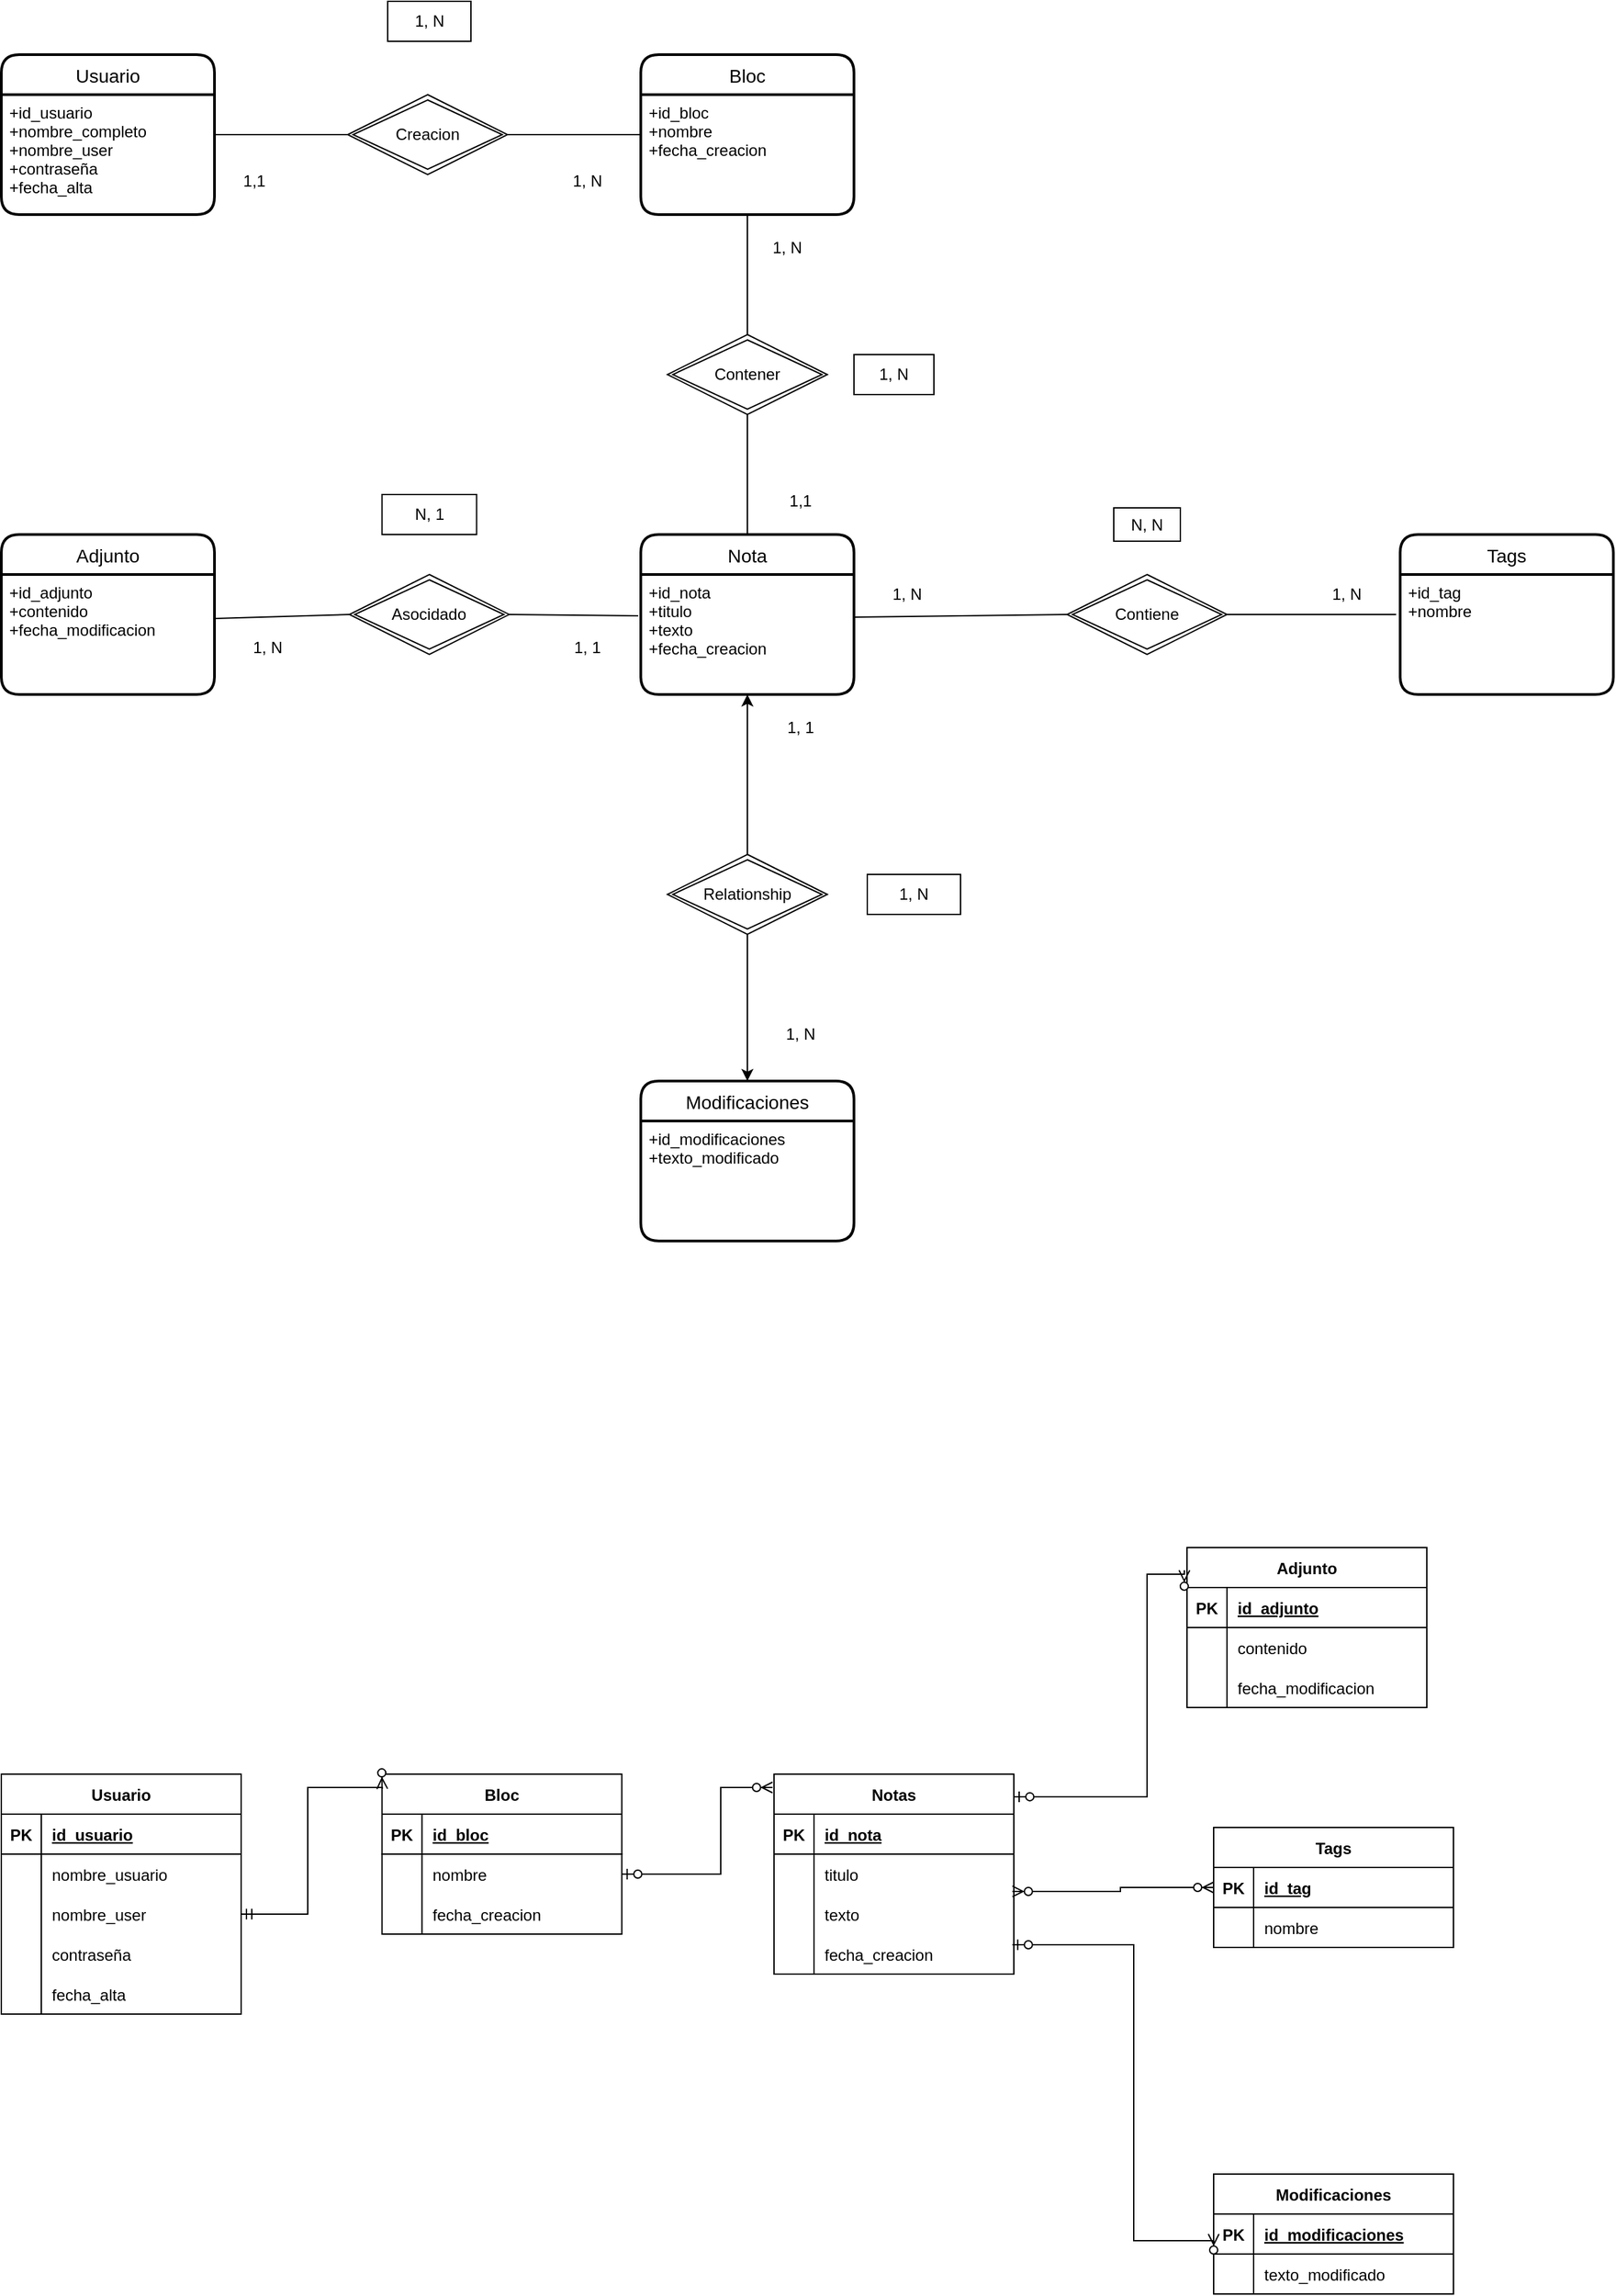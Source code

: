 <mxfile version="20.8.21" type="github">
  <diagram id="R2lEEEUBdFMjLlhIrx00" name="Page-1">
    <mxGraphModel dx="1434" dy="802" grid="1" gridSize="10" guides="1" tooltips="1" connect="1" arrows="1" fold="1" page="1" pageScale="1" pageWidth="850" pageHeight="1100" math="0" shadow="0" extFonts="Permanent Marker^https://fonts.googleapis.com/css?family=Permanent+Marker">
      <root>
        <mxCell id="0" />
        <mxCell id="1" parent="0" />
        <mxCell id="1MsJpZM1g2GUgDrIEI7U-2" value="Usuario" style="swimlane;childLayout=stackLayout;horizontal=1;startSize=30;horizontalStack=0;rounded=1;fontSize=14;fontStyle=0;strokeWidth=2;resizeParent=0;resizeLast=1;shadow=0;dashed=0;align=center;" vertex="1" parent="1">
          <mxGeometry x="120" y="160" width="160" height="120" as="geometry" />
        </mxCell>
        <mxCell id="1MsJpZM1g2GUgDrIEI7U-3" value="+id_usuario&#xa;+nombre_completo&#xa;+nombre_user&#xa;+contraseña&#xa;+fecha_alta&#xa;" style="align=left;strokeColor=none;fillColor=none;spacingLeft=4;fontSize=12;verticalAlign=top;resizable=0;rotatable=0;part=1;" vertex="1" parent="1MsJpZM1g2GUgDrIEI7U-2">
          <mxGeometry y="30" width="160" height="90" as="geometry" />
        </mxCell>
        <mxCell id="1MsJpZM1g2GUgDrIEI7U-8" value="Bloc" style="swimlane;childLayout=stackLayout;horizontal=1;startSize=30;horizontalStack=0;rounded=1;fontSize=14;fontStyle=0;strokeWidth=2;resizeParent=0;resizeLast=1;shadow=0;dashed=0;align=center;" vertex="1" parent="1">
          <mxGeometry x="600" y="160" width="160" height="120" as="geometry" />
        </mxCell>
        <mxCell id="1MsJpZM1g2GUgDrIEI7U-9" value="+id_bloc&#xa;+nombre&#xa;+fecha_creacion" style="align=left;strokeColor=none;fillColor=none;spacingLeft=4;fontSize=12;verticalAlign=top;resizable=0;rotatable=0;part=1;" vertex="1" parent="1MsJpZM1g2GUgDrIEI7U-8">
          <mxGeometry y="30" width="160" height="90" as="geometry" />
        </mxCell>
        <mxCell id="1MsJpZM1g2GUgDrIEI7U-10" value="Nota" style="swimlane;childLayout=stackLayout;horizontal=1;startSize=30;horizontalStack=0;rounded=1;fontSize=14;fontStyle=0;strokeWidth=2;resizeParent=0;resizeLast=1;shadow=0;dashed=0;align=center;" vertex="1" parent="1">
          <mxGeometry x="600" y="520" width="160" height="120" as="geometry" />
        </mxCell>
        <mxCell id="1MsJpZM1g2GUgDrIEI7U-11" value="+id_nota&#xa;+titulo&#xa;+texto&#xa;+fecha_creacion" style="align=left;strokeColor=none;fillColor=none;spacingLeft=4;fontSize=12;verticalAlign=top;resizable=0;rotatable=0;part=1;" vertex="1" parent="1MsJpZM1g2GUgDrIEI7U-10">
          <mxGeometry y="30" width="160" height="90" as="geometry" />
        </mxCell>
        <mxCell id="1MsJpZM1g2GUgDrIEI7U-12" value="Adjunto" style="swimlane;childLayout=stackLayout;horizontal=1;startSize=30;horizontalStack=0;rounded=1;fontSize=14;fontStyle=0;strokeWidth=2;resizeParent=0;resizeLast=1;shadow=0;dashed=0;align=center;" vertex="1" parent="1">
          <mxGeometry x="120" y="520" width="160" height="120" as="geometry" />
        </mxCell>
        <mxCell id="1MsJpZM1g2GUgDrIEI7U-13" value="+id_adjunto&#xa;+contenido&#xa;+fecha_modificacion" style="align=left;strokeColor=none;fillColor=none;spacingLeft=4;fontSize=12;verticalAlign=top;resizable=0;rotatable=0;part=1;" vertex="1" parent="1MsJpZM1g2GUgDrIEI7U-12">
          <mxGeometry y="30" width="160" height="90" as="geometry" />
        </mxCell>
        <mxCell id="1MsJpZM1g2GUgDrIEI7U-14" value="Creacion" style="shape=rhombus;double=1;perimeter=rhombusPerimeter;whiteSpace=wrap;html=1;align=center;" vertex="1" parent="1">
          <mxGeometry x="380" y="190" width="120" height="60" as="geometry" />
        </mxCell>
        <mxCell id="1MsJpZM1g2GUgDrIEI7U-16" value="" style="endArrow=none;html=1;rounded=0;exitX=1;exitY=0.333;exitDx=0;exitDy=0;exitPerimeter=0;entryX=0;entryY=0.5;entryDx=0;entryDy=0;" edge="1" parent="1" source="1MsJpZM1g2GUgDrIEI7U-3" target="1MsJpZM1g2GUgDrIEI7U-14">
          <mxGeometry width="50" height="50" relative="1" as="geometry">
            <mxPoint x="300" y="220" as="sourcePoint" />
            <mxPoint x="350" y="235" as="targetPoint" />
          </mxGeometry>
        </mxCell>
        <mxCell id="1MsJpZM1g2GUgDrIEI7U-17" value="" style="endArrow=none;html=1;rounded=0;exitX=1;exitY=0.5;exitDx=0;exitDy=0;entryX=0;entryY=0.5;entryDx=0;entryDy=0;" edge="1" parent="1" source="1MsJpZM1g2GUgDrIEI7U-14" target="1MsJpZM1g2GUgDrIEI7U-8">
          <mxGeometry width="50" height="50" relative="1" as="geometry">
            <mxPoint x="500" y="230" as="sourcePoint" />
            <mxPoint x="550" y="180" as="targetPoint" />
          </mxGeometry>
        </mxCell>
        <mxCell id="1MsJpZM1g2GUgDrIEI7U-18" value="1, N" style="rounded=0;whiteSpace=wrap;html=1;" vertex="1" parent="1">
          <mxGeometry x="410" y="120" width="62.5" height="30" as="geometry" />
        </mxCell>
        <mxCell id="1MsJpZM1g2GUgDrIEI7U-23" value="1,1" style="text;html=1;strokeColor=none;fillColor=none;align=center;verticalAlign=middle;whiteSpace=wrap;rounded=0;" vertex="1" parent="1">
          <mxGeometry x="280" y="240" width="60" height="30" as="geometry" />
        </mxCell>
        <mxCell id="1MsJpZM1g2GUgDrIEI7U-24" value="1, N" style="text;html=1;strokeColor=none;fillColor=none;align=center;verticalAlign=middle;whiteSpace=wrap;rounded=0;" vertex="1" parent="1">
          <mxGeometry x="530" y="240" width="60" height="30" as="geometry" />
        </mxCell>
        <mxCell id="1MsJpZM1g2GUgDrIEI7U-25" value="Contener" style="shape=rhombus;double=1;perimeter=rhombusPerimeter;whiteSpace=wrap;html=1;align=center;" vertex="1" parent="1">
          <mxGeometry x="620" y="370" width="120" height="60" as="geometry" />
        </mxCell>
        <mxCell id="1MsJpZM1g2GUgDrIEI7U-26" value="" style="endArrow=none;html=1;rounded=0;entryX=0.5;entryY=1;entryDx=0;entryDy=0;exitX=0.5;exitY=0;exitDx=0;exitDy=0;" edge="1" parent="1" source="1MsJpZM1g2GUgDrIEI7U-25" target="1MsJpZM1g2GUgDrIEI7U-9">
          <mxGeometry width="50" height="50" relative="1" as="geometry">
            <mxPoint x="660" y="350" as="sourcePoint" />
            <mxPoint x="730" y="320" as="targetPoint" />
          </mxGeometry>
        </mxCell>
        <mxCell id="1MsJpZM1g2GUgDrIEI7U-27" value="" style="endArrow=none;html=1;rounded=0;exitX=0.5;exitY=0;exitDx=0;exitDy=0;entryX=0.5;entryY=1;entryDx=0;entryDy=0;" edge="1" parent="1" source="1MsJpZM1g2GUgDrIEI7U-10" target="1MsJpZM1g2GUgDrIEI7U-25">
          <mxGeometry width="50" height="50" relative="1" as="geometry">
            <mxPoint x="680" y="510" as="sourcePoint" />
            <mxPoint x="660" y="460" as="targetPoint" />
          </mxGeometry>
        </mxCell>
        <mxCell id="1MsJpZM1g2GUgDrIEI7U-28" value="1, N" style="text;html=1;strokeColor=none;fillColor=none;align=center;verticalAlign=middle;whiteSpace=wrap;rounded=0;" vertex="1" parent="1">
          <mxGeometry x="680" y="290" width="60" height="30" as="geometry" />
        </mxCell>
        <mxCell id="1MsJpZM1g2GUgDrIEI7U-29" value="1,1" style="text;html=1;strokeColor=none;fillColor=none;align=center;verticalAlign=middle;whiteSpace=wrap;rounded=0;" vertex="1" parent="1">
          <mxGeometry x="690" y="480" width="60" height="30" as="geometry" />
        </mxCell>
        <mxCell id="1MsJpZM1g2GUgDrIEI7U-31" value="1, N" style="rounded=0;whiteSpace=wrap;html=1;" vertex="1" parent="1">
          <mxGeometry x="760" y="385" width="60" height="30" as="geometry" />
        </mxCell>
        <mxCell id="1MsJpZM1g2GUgDrIEI7U-32" value="Asocidado" style="shape=rhombus;double=1;perimeter=rhombusPerimeter;whiteSpace=wrap;html=1;align=center;" vertex="1" parent="1">
          <mxGeometry x="381.25" y="550" width="120" height="60" as="geometry" />
        </mxCell>
        <mxCell id="1MsJpZM1g2GUgDrIEI7U-33" value="" style="endArrow=none;html=1;rounded=0;entryX=0;entryY=0.5;entryDx=0;entryDy=0;exitX=1.006;exitY=0.367;exitDx=0;exitDy=0;exitPerimeter=0;" edge="1" parent="1" source="1MsJpZM1g2GUgDrIEI7U-13" target="1MsJpZM1g2GUgDrIEI7U-32">
          <mxGeometry width="50" height="50" relative="1" as="geometry">
            <mxPoint x="310" y="560" as="sourcePoint" />
            <mxPoint x="350" y="580" as="targetPoint" />
          </mxGeometry>
        </mxCell>
        <mxCell id="1MsJpZM1g2GUgDrIEI7U-34" value="" style="endArrow=none;html=1;rounded=0;entryX=-0.012;entryY=0.344;entryDx=0;entryDy=0;exitX=1;exitY=0.5;exitDx=0;exitDy=0;entryPerimeter=0;" edge="1" parent="1" source="1MsJpZM1g2GUgDrIEI7U-32" target="1MsJpZM1g2GUgDrIEI7U-11">
          <mxGeometry width="50" height="50" relative="1" as="geometry">
            <mxPoint x="520" y="573" as="sourcePoint" />
            <mxPoint x="550" y="530" as="targetPoint" />
          </mxGeometry>
        </mxCell>
        <mxCell id="1MsJpZM1g2GUgDrIEI7U-35" value="1, 1" style="text;html=1;strokeColor=none;fillColor=none;align=center;verticalAlign=middle;whiteSpace=wrap;rounded=0;" vertex="1" parent="1">
          <mxGeometry x="530" y="590" width="60" height="30" as="geometry" />
        </mxCell>
        <mxCell id="1MsJpZM1g2GUgDrIEI7U-37" value="1, N" style="text;html=1;strokeColor=none;fillColor=none;align=center;verticalAlign=middle;whiteSpace=wrap;rounded=0;" vertex="1" parent="1">
          <mxGeometry x="290" y="590" width="60" height="30" as="geometry" />
        </mxCell>
        <mxCell id="1MsJpZM1g2GUgDrIEI7U-38" value="N, 1" style="rounded=0;whiteSpace=wrap;html=1;" vertex="1" parent="1">
          <mxGeometry x="405.75" y="490" width="71" height="30" as="geometry" />
        </mxCell>
        <mxCell id="1MsJpZM1g2GUgDrIEI7U-39" value="Tags" style="swimlane;childLayout=stackLayout;horizontal=1;startSize=30;horizontalStack=0;rounded=1;fontSize=14;fontStyle=0;strokeWidth=2;resizeParent=0;resizeLast=1;shadow=0;dashed=0;align=center;" vertex="1" parent="1">
          <mxGeometry x="1170" y="520" width="160" height="120" as="geometry" />
        </mxCell>
        <mxCell id="1MsJpZM1g2GUgDrIEI7U-40" value="+id_tag&#xa;+nombre" style="align=left;strokeColor=none;fillColor=none;spacingLeft=4;fontSize=12;verticalAlign=top;resizable=0;rotatable=0;part=1;" vertex="1" parent="1MsJpZM1g2GUgDrIEI7U-39">
          <mxGeometry y="30" width="160" height="90" as="geometry" />
        </mxCell>
        <mxCell id="1MsJpZM1g2GUgDrIEI7U-41" value="Contiene" style="shape=rhombus;double=1;perimeter=rhombusPerimeter;whiteSpace=wrap;html=1;align=center;" vertex="1" parent="1">
          <mxGeometry x="920" y="550" width="120" height="60" as="geometry" />
        </mxCell>
        <mxCell id="1MsJpZM1g2GUgDrIEI7U-42" value="" style="endArrow=none;html=1;rounded=0;entryX=0;entryY=0.5;entryDx=0;entryDy=0;exitX=1;exitY=0.356;exitDx=0;exitDy=0;exitPerimeter=0;" edge="1" parent="1" source="1MsJpZM1g2GUgDrIEI7U-11" target="1MsJpZM1g2GUgDrIEI7U-41">
          <mxGeometry width="50" height="50" relative="1" as="geometry">
            <mxPoint x="830" y="630" as="sourcePoint" />
            <mxPoint x="880" y="580" as="targetPoint" />
          </mxGeometry>
        </mxCell>
        <mxCell id="1MsJpZM1g2GUgDrIEI7U-43" value="" style="endArrow=none;html=1;rounded=0;exitX=1;exitY=0.5;exitDx=0;exitDy=0;entryX=-0.019;entryY=0.333;entryDx=0;entryDy=0;entryPerimeter=0;" edge="1" parent="1" source="1MsJpZM1g2GUgDrIEI7U-41" target="1MsJpZM1g2GUgDrIEI7U-40">
          <mxGeometry width="50" height="50" relative="1" as="geometry">
            <mxPoint x="1080" y="560" as="sourcePoint" />
            <mxPoint x="1130" y="510" as="targetPoint" />
          </mxGeometry>
        </mxCell>
        <mxCell id="1MsJpZM1g2GUgDrIEI7U-44" value="1, N" style="text;html=1;strokeColor=none;fillColor=none;align=center;verticalAlign=middle;whiteSpace=wrap;rounded=0;" vertex="1" parent="1">
          <mxGeometry x="770" y="550" width="60" height="30" as="geometry" />
        </mxCell>
        <mxCell id="1MsJpZM1g2GUgDrIEI7U-45" value="1, N" style="text;html=1;strokeColor=none;fillColor=none;align=center;verticalAlign=middle;whiteSpace=wrap;rounded=0;" vertex="1" parent="1">
          <mxGeometry x="1100" y="550" width="60" height="30" as="geometry" />
        </mxCell>
        <mxCell id="1MsJpZM1g2GUgDrIEI7U-46" value="N, N" style="rounded=0;whiteSpace=wrap;html=1;" vertex="1" parent="1">
          <mxGeometry x="955" y="500" width="50" height="25" as="geometry" />
        </mxCell>
        <mxCell id="1MsJpZM1g2GUgDrIEI7U-51" style="edgeStyle=orthogonalEdgeStyle;rounded=0;orthogonalLoop=1;jettySize=auto;html=1;exitX=0.5;exitY=0;exitDx=0;exitDy=0;entryX=0.5;entryY=1;entryDx=0;entryDy=0;" edge="1" parent="1" source="1MsJpZM1g2GUgDrIEI7U-50" target="1MsJpZM1g2GUgDrIEI7U-11">
          <mxGeometry relative="1" as="geometry" />
        </mxCell>
        <mxCell id="1MsJpZM1g2GUgDrIEI7U-54" style="edgeStyle=orthogonalEdgeStyle;rounded=0;orthogonalLoop=1;jettySize=auto;html=1;entryX=0.5;entryY=0;entryDx=0;entryDy=0;" edge="1" parent="1" source="1MsJpZM1g2GUgDrIEI7U-50" target="1MsJpZM1g2GUgDrIEI7U-52">
          <mxGeometry relative="1" as="geometry" />
        </mxCell>
        <mxCell id="1MsJpZM1g2GUgDrIEI7U-50" value="Relationship" style="shape=rhombus;double=1;perimeter=rhombusPerimeter;whiteSpace=wrap;html=1;align=center;" vertex="1" parent="1">
          <mxGeometry x="620" y="760" width="120" height="60" as="geometry" />
        </mxCell>
        <mxCell id="1MsJpZM1g2GUgDrIEI7U-52" value="Modificaciones" style="swimlane;childLayout=stackLayout;horizontal=1;startSize=30;horizontalStack=0;rounded=1;fontSize=14;fontStyle=0;strokeWidth=2;resizeParent=0;resizeLast=1;shadow=0;dashed=0;align=center;" vertex="1" parent="1">
          <mxGeometry x="600" y="930" width="160" height="120" as="geometry" />
        </mxCell>
        <mxCell id="1MsJpZM1g2GUgDrIEI7U-53" value="+id_modificaciones&#xa;+texto_modificado" style="align=left;strokeColor=none;fillColor=none;spacingLeft=4;fontSize=12;verticalAlign=top;resizable=0;rotatable=0;part=1;" vertex="1" parent="1MsJpZM1g2GUgDrIEI7U-52">
          <mxGeometry y="30" width="160" height="90" as="geometry" />
        </mxCell>
        <mxCell id="1MsJpZM1g2GUgDrIEI7U-56" value="1, 1" style="text;html=1;strokeColor=none;fillColor=none;align=center;verticalAlign=middle;whiteSpace=wrap;rounded=0;" vertex="1" parent="1">
          <mxGeometry x="690" y="650" width="60" height="30" as="geometry" />
        </mxCell>
        <mxCell id="1MsJpZM1g2GUgDrIEI7U-57" value="1, N" style="text;html=1;strokeColor=none;fillColor=none;align=center;verticalAlign=middle;whiteSpace=wrap;rounded=0;" vertex="1" parent="1">
          <mxGeometry x="690" y="880" width="60" height="30" as="geometry" />
        </mxCell>
        <mxCell id="1MsJpZM1g2GUgDrIEI7U-58" value="1, N" style="rounded=0;whiteSpace=wrap;html=1;" vertex="1" parent="1">
          <mxGeometry x="770" y="775" width="70" height="30" as="geometry" />
        </mxCell>
        <mxCell id="1MsJpZM1g2GUgDrIEI7U-59" value="Usuario" style="shape=table;startSize=30;container=1;collapsible=1;childLayout=tableLayout;fixedRows=1;rowLines=0;fontStyle=1;align=center;resizeLast=1;" vertex="1" parent="1">
          <mxGeometry x="120" y="1450" width="180" height="180" as="geometry" />
        </mxCell>
        <mxCell id="1MsJpZM1g2GUgDrIEI7U-60" value="" style="shape=tableRow;horizontal=0;startSize=0;swimlaneHead=0;swimlaneBody=0;fillColor=none;collapsible=0;dropTarget=0;points=[[0,0.5],[1,0.5]];portConstraint=eastwest;top=0;left=0;right=0;bottom=1;" vertex="1" parent="1MsJpZM1g2GUgDrIEI7U-59">
          <mxGeometry y="30" width="180" height="30" as="geometry" />
        </mxCell>
        <mxCell id="1MsJpZM1g2GUgDrIEI7U-61" value="PK" style="shape=partialRectangle;connectable=0;fillColor=none;top=0;left=0;bottom=0;right=0;fontStyle=1;overflow=hidden;" vertex="1" parent="1MsJpZM1g2GUgDrIEI7U-60">
          <mxGeometry width="30" height="30" as="geometry">
            <mxRectangle width="30" height="30" as="alternateBounds" />
          </mxGeometry>
        </mxCell>
        <mxCell id="1MsJpZM1g2GUgDrIEI7U-62" value="id_usuario" style="shape=partialRectangle;connectable=0;fillColor=none;top=0;left=0;bottom=0;right=0;align=left;spacingLeft=6;fontStyle=5;overflow=hidden;" vertex="1" parent="1MsJpZM1g2GUgDrIEI7U-60">
          <mxGeometry x="30" width="150" height="30" as="geometry">
            <mxRectangle width="150" height="30" as="alternateBounds" />
          </mxGeometry>
        </mxCell>
        <mxCell id="1MsJpZM1g2GUgDrIEI7U-63" value="" style="shape=tableRow;horizontal=0;startSize=0;swimlaneHead=0;swimlaneBody=0;fillColor=none;collapsible=0;dropTarget=0;points=[[0,0.5],[1,0.5]];portConstraint=eastwest;top=0;left=0;right=0;bottom=0;" vertex="1" parent="1MsJpZM1g2GUgDrIEI7U-59">
          <mxGeometry y="60" width="180" height="30" as="geometry" />
        </mxCell>
        <mxCell id="1MsJpZM1g2GUgDrIEI7U-64" value="" style="shape=partialRectangle;connectable=0;fillColor=none;top=0;left=0;bottom=0;right=0;editable=1;overflow=hidden;" vertex="1" parent="1MsJpZM1g2GUgDrIEI7U-63">
          <mxGeometry width="30" height="30" as="geometry">
            <mxRectangle width="30" height="30" as="alternateBounds" />
          </mxGeometry>
        </mxCell>
        <mxCell id="1MsJpZM1g2GUgDrIEI7U-65" value="nombre_usuario" style="shape=partialRectangle;connectable=0;fillColor=none;top=0;left=0;bottom=0;right=0;align=left;spacingLeft=6;overflow=hidden;" vertex="1" parent="1MsJpZM1g2GUgDrIEI7U-63">
          <mxGeometry x="30" width="150" height="30" as="geometry">
            <mxRectangle width="150" height="30" as="alternateBounds" />
          </mxGeometry>
        </mxCell>
        <mxCell id="1MsJpZM1g2GUgDrIEI7U-66" value="" style="shape=tableRow;horizontal=0;startSize=0;swimlaneHead=0;swimlaneBody=0;fillColor=none;collapsible=0;dropTarget=0;points=[[0,0.5],[1,0.5]];portConstraint=eastwest;top=0;left=0;right=0;bottom=0;" vertex="1" parent="1MsJpZM1g2GUgDrIEI7U-59">
          <mxGeometry y="90" width="180" height="30" as="geometry" />
        </mxCell>
        <mxCell id="1MsJpZM1g2GUgDrIEI7U-67" value="" style="shape=partialRectangle;connectable=0;fillColor=none;top=0;left=0;bottom=0;right=0;editable=1;overflow=hidden;" vertex="1" parent="1MsJpZM1g2GUgDrIEI7U-66">
          <mxGeometry width="30" height="30" as="geometry">
            <mxRectangle width="30" height="30" as="alternateBounds" />
          </mxGeometry>
        </mxCell>
        <mxCell id="1MsJpZM1g2GUgDrIEI7U-68" value="nombre_user" style="shape=partialRectangle;connectable=0;fillColor=none;top=0;left=0;bottom=0;right=0;align=left;spacingLeft=6;overflow=hidden;" vertex="1" parent="1MsJpZM1g2GUgDrIEI7U-66">
          <mxGeometry x="30" width="150" height="30" as="geometry">
            <mxRectangle width="150" height="30" as="alternateBounds" />
          </mxGeometry>
        </mxCell>
        <mxCell id="1MsJpZM1g2GUgDrIEI7U-69" value="" style="shape=tableRow;horizontal=0;startSize=0;swimlaneHead=0;swimlaneBody=0;fillColor=none;collapsible=0;dropTarget=0;points=[[0,0.5],[1,0.5]];portConstraint=eastwest;top=0;left=0;right=0;bottom=0;" vertex="1" parent="1MsJpZM1g2GUgDrIEI7U-59">
          <mxGeometry y="120" width="180" height="30" as="geometry" />
        </mxCell>
        <mxCell id="1MsJpZM1g2GUgDrIEI7U-70" value="" style="shape=partialRectangle;connectable=0;fillColor=none;top=0;left=0;bottom=0;right=0;editable=1;overflow=hidden;" vertex="1" parent="1MsJpZM1g2GUgDrIEI7U-69">
          <mxGeometry width="30" height="30" as="geometry">
            <mxRectangle width="30" height="30" as="alternateBounds" />
          </mxGeometry>
        </mxCell>
        <mxCell id="1MsJpZM1g2GUgDrIEI7U-71" value="contraseña" style="shape=partialRectangle;connectable=0;fillColor=none;top=0;left=0;bottom=0;right=0;align=left;spacingLeft=6;overflow=hidden;" vertex="1" parent="1MsJpZM1g2GUgDrIEI7U-69">
          <mxGeometry x="30" width="150" height="30" as="geometry">
            <mxRectangle width="150" height="30" as="alternateBounds" />
          </mxGeometry>
        </mxCell>
        <mxCell id="1MsJpZM1g2GUgDrIEI7U-73" value="" style="shape=tableRow;horizontal=0;startSize=0;swimlaneHead=0;swimlaneBody=0;fillColor=none;collapsible=0;dropTarget=0;points=[[0,0.5],[1,0.5]];portConstraint=eastwest;top=0;left=0;right=0;bottom=0;" vertex="1" parent="1MsJpZM1g2GUgDrIEI7U-59">
          <mxGeometry y="150" width="180" height="30" as="geometry" />
        </mxCell>
        <mxCell id="1MsJpZM1g2GUgDrIEI7U-74" value="" style="shape=partialRectangle;connectable=0;fillColor=none;top=0;left=0;bottom=0;right=0;editable=1;overflow=hidden;" vertex="1" parent="1MsJpZM1g2GUgDrIEI7U-73">
          <mxGeometry width="30" height="30" as="geometry">
            <mxRectangle width="30" height="30" as="alternateBounds" />
          </mxGeometry>
        </mxCell>
        <mxCell id="1MsJpZM1g2GUgDrIEI7U-75" value="fecha_alta" style="shape=partialRectangle;connectable=0;fillColor=none;top=0;left=0;bottom=0;right=0;align=left;spacingLeft=6;overflow=hidden;" vertex="1" parent="1MsJpZM1g2GUgDrIEI7U-73">
          <mxGeometry x="30" width="150" height="30" as="geometry">
            <mxRectangle width="150" height="30" as="alternateBounds" />
          </mxGeometry>
        </mxCell>
        <mxCell id="1MsJpZM1g2GUgDrIEI7U-76" value="Bloc" style="shape=table;startSize=30;container=1;collapsible=1;childLayout=tableLayout;fixedRows=1;rowLines=0;fontStyle=1;align=center;resizeLast=1;" vertex="1" parent="1">
          <mxGeometry x="405.75" y="1450" width="180" height="120" as="geometry" />
        </mxCell>
        <mxCell id="1MsJpZM1g2GUgDrIEI7U-77" value="" style="shape=tableRow;horizontal=0;startSize=0;swimlaneHead=0;swimlaneBody=0;fillColor=none;collapsible=0;dropTarget=0;points=[[0,0.5],[1,0.5]];portConstraint=eastwest;top=0;left=0;right=0;bottom=1;" vertex="1" parent="1MsJpZM1g2GUgDrIEI7U-76">
          <mxGeometry y="30" width="180" height="30" as="geometry" />
        </mxCell>
        <mxCell id="1MsJpZM1g2GUgDrIEI7U-78" value="PK" style="shape=partialRectangle;connectable=0;fillColor=none;top=0;left=0;bottom=0;right=0;fontStyle=1;overflow=hidden;" vertex="1" parent="1MsJpZM1g2GUgDrIEI7U-77">
          <mxGeometry width="30" height="30" as="geometry">
            <mxRectangle width="30" height="30" as="alternateBounds" />
          </mxGeometry>
        </mxCell>
        <mxCell id="1MsJpZM1g2GUgDrIEI7U-79" value="id_bloc" style="shape=partialRectangle;connectable=0;fillColor=none;top=0;left=0;bottom=0;right=0;align=left;spacingLeft=6;fontStyle=5;overflow=hidden;" vertex="1" parent="1MsJpZM1g2GUgDrIEI7U-77">
          <mxGeometry x="30" width="150" height="30" as="geometry">
            <mxRectangle width="150" height="30" as="alternateBounds" />
          </mxGeometry>
        </mxCell>
        <mxCell id="1MsJpZM1g2GUgDrIEI7U-80" value="" style="shape=tableRow;horizontal=0;startSize=0;swimlaneHead=0;swimlaneBody=0;fillColor=none;collapsible=0;dropTarget=0;points=[[0,0.5],[1,0.5]];portConstraint=eastwest;top=0;left=0;right=0;bottom=0;" vertex="1" parent="1MsJpZM1g2GUgDrIEI7U-76">
          <mxGeometry y="60" width="180" height="30" as="geometry" />
        </mxCell>
        <mxCell id="1MsJpZM1g2GUgDrIEI7U-81" value="" style="shape=partialRectangle;connectable=0;fillColor=none;top=0;left=0;bottom=0;right=0;editable=1;overflow=hidden;" vertex="1" parent="1MsJpZM1g2GUgDrIEI7U-80">
          <mxGeometry width="30" height="30" as="geometry">
            <mxRectangle width="30" height="30" as="alternateBounds" />
          </mxGeometry>
        </mxCell>
        <mxCell id="1MsJpZM1g2GUgDrIEI7U-82" value="nombre" style="shape=partialRectangle;connectable=0;fillColor=none;top=0;left=0;bottom=0;right=0;align=left;spacingLeft=6;overflow=hidden;" vertex="1" parent="1MsJpZM1g2GUgDrIEI7U-80">
          <mxGeometry x="30" width="150" height="30" as="geometry">
            <mxRectangle width="150" height="30" as="alternateBounds" />
          </mxGeometry>
        </mxCell>
        <mxCell id="1MsJpZM1g2GUgDrIEI7U-83" value="" style="shape=tableRow;horizontal=0;startSize=0;swimlaneHead=0;swimlaneBody=0;fillColor=none;collapsible=0;dropTarget=0;points=[[0,0.5],[1,0.5]];portConstraint=eastwest;top=0;left=0;right=0;bottom=0;" vertex="1" parent="1MsJpZM1g2GUgDrIEI7U-76">
          <mxGeometry y="90" width="180" height="30" as="geometry" />
        </mxCell>
        <mxCell id="1MsJpZM1g2GUgDrIEI7U-84" value="" style="shape=partialRectangle;connectable=0;fillColor=none;top=0;left=0;bottom=0;right=0;editable=1;overflow=hidden;" vertex="1" parent="1MsJpZM1g2GUgDrIEI7U-83">
          <mxGeometry width="30" height="30" as="geometry">
            <mxRectangle width="30" height="30" as="alternateBounds" />
          </mxGeometry>
        </mxCell>
        <mxCell id="1MsJpZM1g2GUgDrIEI7U-85" value="fecha_creacion" style="shape=partialRectangle;connectable=0;fillColor=none;top=0;left=0;bottom=0;right=0;align=left;spacingLeft=6;overflow=hidden;" vertex="1" parent="1MsJpZM1g2GUgDrIEI7U-83">
          <mxGeometry x="30" width="150" height="30" as="geometry">
            <mxRectangle width="150" height="30" as="alternateBounds" />
          </mxGeometry>
        </mxCell>
        <mxCell id="1MsJpZM1g2GUgDrIEI7U-92" value="Notas" style="shape=table;startSize=30;container=1;collapsible=1;childLayout=tableLayout;fixedRows=1;rowLines=0;fontStyle=1;align=center;resizeLast=1;" vertex="1" parent="1">
          <mxGeometry x="700" y="1450" width="180" height="150" as="geometry" />
        </mxCell>
        <mxCell id="1MsJpZM1g2GUgDrIEI7U-93" value="" style="shape=tableRow;horizontal=0;startSize=0;swimlaneHead=0;swimlaneBody=0;fillColor=none;collapsible=0;dropTarget=0;points=[[0,0.5],[1,0.5]];portConstraint=eastwest;top=0;left=0;right=0;bottom=1;" vertex="1" parent="1MsJpZM1g2GUgDrIEI7U-92">
          <mxGeometry y="30" width="180" height="30" as="geometry" />
        </mxCell>
        <mxCell id="1MsJpZM1g2GUgDrIEI7U-94" value="PK" style="shape=partialRectangle;connectable=0;fillColor=none;top=0;left=0;bottom=0;right=0;fontStyle=1;overflow=hidden;" vertex="1" parent="1MsJpZM1g2GUgDrIEI7U-93">
          <mxGeometry width="30" height="30" as="geometry">
            <mxRectangle width="30" height="30" as="alternateBounds" />
          </mxGeometry>
        </mxCell>
        <mxCell id="1MsJpZM1g2GUgDrIEI7U-95" value="id_nota" style="shape=partialRectangle;connectable=0;fillColor=none;top=0;left=0;bottom=0;right=0;align=left;spacingLeft=6;fontStyle=5;overflow=hidden;" vertex="1" parent="1MsJpZM1g2GUgDrIEI7U-93">
          <mxGeometry x="30" width="150" height="30" as="geometry">
            <mxRectangle width="150" height="30" as="alternateBounds" />
          </mxGeometry>
        </mxCell>
        <mxCell id="1MsJpZM1g2GUgDrIEI7U-96" value="" style="shape=tableRow;horizontal=0;startSize=0;swimlaneHead=0;swimlaneBody=0;fillColor=none;collapsible=0;dropTarget=0;points=[[0,0.5],[1,0.5]];portConstraint=eastwest;top=0;left=0;right=0;bottom=0;" vertex="1" parent="1MsJpZM1g2GUgDrIEI7U-92">
          <mxGeometry y="60" width="180" height="30" as="geometry" />
        </mxCell>
        <mxCell id="1MsJpZM1g2GUgDrIEI7U-97" value="" style="shape=partialRectangle;connectable=0;fillColor=none;top=0;left=0;bottom=0;right=0;editable=1;overflow=hidden;" vertex="1" parent="1MsJpZM1g2GUgDrIEI7U-96">
          <mxGeometry width="30" height="30" as="geometry">
            <mxRectangle width="30" height="30" as="alternateBounds" />
          </mxGeometry>
        </mxCell>
        <mxCell id="1MsJpZM1g2GUgDrIEI7U-98" value="titulo" style="shape=partialRectangle;connectable=0;fillColor=none;top=0;left=0;bottom=0;right=0;align=left;spacingLeft=6;overflow=hidden;" vertex="1" parent="1MsJpZM1g2GUgDrIEI7U-96">
          <mxGeometry x="30" width="150" height="30" as="geometry">
            <mxRectangle width="150" height="30" as="alternateBounds" />
          </mxGeometry>
        </mxCell>
        <mxCell id="1MsJpZM1g2GUgDrIEI7U-99" value="" style="shape=tableRow;horizontal=0;startSize=0;swimlaneHead=0;swimlaneBody=0;fillColor=none;collapsible=0;dropTarget=0;points=[[0,0.5],[1,0.5]];portConstraint=eastwest;top=0;left=0;right=0;bottom=0;" vertex="1" parent="1MsJpZM1g2GUgDrIEI7U-92">
          <mxGeometry y="90" width="180" height="30" as="geometry" />
        </mxCell>
        <mxCell id="1MsJpZM1g2GUgDrIEI7U-100" value="" style="shape=partialRectangle;connectable=0;fillColor=none;top=0;left=0;bottom=0;right=0;editable=1;overflow=hidden;" vertex="1" parent="1MsJpZM1g2GUgDrIEI7U-99">
          <mxGeometry width="30" height="30" as="geometry">
            <mxRectangle width="30" height="30" as="alternateBounds" />
          </mxGeometry>
        </mxCell>
        <mxCell id="1MsJpZM1g2GUgDrIEI7U-101" value="texto" style="shape=partialRectangle;connectable=0;fillColor=none;top=0;left=0;bottom=0;right=0;align=left;spacingLeft=6;overflow=hidden;" vertex="1" parent="1MsJpZM1g2GUgDrIEI7U-99">
          <mxGeometry x="30" width="150" height="30" as="geometry">
            <mxRectangle width="150" height="30" as="alternateBounds" />
          </mxGeometry>
        </mxCell>
        <mxCell id="1MsJpZM1g2GUgDrIEI7U-102" value="" style="shape=tableRow;horizontal=0;startSize=0;swimlaneHead=0;swimlaneBody=0;fillColor=none;collapsible=0;dropTarget=0;points=[[0,0.5],[1,0.5]];portConstraint=eastwest;top=0;left=0;right=0;bottom=0;" vertex="1" parent="1MsJpZM1g2GUgDrIEI7U-92">
          <mxGeometry y="120" width="180" height="30" as="geometry" />
        </mxCell>
        <mxCell id="1MsJpZM1g2GUgDrIEI7U-103" value="" style="shape=partialRectangle;connectable=0;fillColor=none;top=0;left=0;bottom=0;right=0;editable=1;overflow=hidden;" vertex="1" parent="1MsJpZM1g2GUgDrIEI7U-102">
          <mxGeometry width="30" height="30" as="geometry">
            <mxRectangle width="30" height="30" as="alternateBounds" />
          </mxGeometry>
        </mxCell>
        <mxCell id="1MsJpZM1g2GUgDrIEI7U-104" value="fecha_creacion" style="shape=partialRectangle;connectable=0;fillColor=none;top=0;left=0;bottom=0;right=0;align=left;spacingLeft=6;overflow=hidden;" vertex="1" parent="1MsJpZM1g2GUgDrIEI7U-102">
          <mxGeometry x="30" width="150" height="30" as="geometry">
            <mxRectangle width="150" height="30" as="alternateBounds" />
          </mxGeometry>
        </mxCell>
        <mxCell id="1MsJpZM1g2GUgDrIEI7U-105" value="" style="edgeStyle=orthogonalEdgeStyle;fontSize=12;html=1;endArrow=ERzeroToMany;startArrow=ERzeroToOne;rounded=0;exitX=1;exitY=0.5;exitDx=0;exitDy=0;entryX=-0.006;entryY=0.073;entryDx=0;entryDy=0;entryPerimeter=0;" edge="1" parent="1" source="1MsJpZM1g2GUgDrIEI7U-80" target="1MsJpZM1g2GUgDrIEI7U-92">
          <mxGeometry width="100" height="100" relative="1" as="geometry">
            <mxPoint x="590" y="1560" as="sourcePoint" />
            <mxPoint x="690" y="1460" as="targetPoint" />
            <Array as="points">
              <mxPoint x="660" y="1525" />
              <mxPoint x="660" y="1460" />
            </Array>
          </mxGeometry>
        </mxCell>
        <mxCell id="1MsJpZM1g2GUgDrIEI7U-106" value="" style="edgeStyle=orthogonalEdgeStyle;fontSize=12;html=1;endArrow=ERzeroToMany;startArrow=ERmandOne;rounded=0;exitX=1;exitY=0.5;exitDx=0;exitDy=0;entryX=0.001;entryY=0.092;entryDx=0;entryDy=0;entryPerimeter=0;" edge="1" parent="1" source="1MsJpZM1g2GUgDrIEI7U-66" target="1MsJpZM1g2GUgDrIEI7U-76">
          <mxGeometry width="100" height="100" relative="1" as="geometry">
            <mxPoint x="300" y="1590" as="sourcePoint" />
            <mxPoint x="400" y="1460" as="targetPoint" />
            <Array as="points">
              <mxPoint x="350" y="1555" />
              <mxPoint x="350" y="1460" />
            </Array>
          </mxGeometry>
        </mxCell>
        <mxCell id="1MsJpZM1g2GUgDrIEI7U-107" value="Adjunto" style="shape=table;startSize=30;container=1;collapsible=1;childLayout=tableLayout;fixedRows=1;rowLines=0;fontStyle=1;align=center;resizeLast=1;" vertex="1" parent="1">
          <mxGeometry x="1010" y="1280" width="180" height="120" as="geometry" />
        </mxCell>
        <mxCell id="1MsJpZM1g2GUgDrIEI7U-108" value="" style="shape=tableRow;horizontal=0;startSize=0;swimlaneHead=0;swimlaneBody=0;fillColor=none;collapsible=0;dropTarget=0;points=[[0,0.5],[1,0.5]];portConstraint=eastwest;top=0;left=0;right=0;bottom=1;" vertex="1" parent="1MsJpZM1g2GUgDrIEI7U-107">
          <mxGeometry y="30" width="180" height="30" as="geometry" />
        </mxCell>
        <mxCell id="1MsJpZM1g2GUgDrIEI7U-109" value="PK" style="shape=partialRectangle;connectable=0;fillColor=none;top=0;left=0;bottom=0;right=0;fontStyle=1;overflow=hidden;" vertex="1" parent="1MsJpZM1g2GUgDrIEI7U-108">
          <mxGeometry width="30" height="30" as="geometry">
            <mxRectangle width="30" height="30" as="alternateBounds" />
          </mxGeometry>
        </mxCell>
        <mxCell id="1MsJpZM1g2GUgDrIEI7U-110" value="id_adjunto" style="shape=partialRectangle;connectable=0;fillColor=none;top=0;left=0;bottom=0;right=0;align=left;spacingLeft=6;fontStyle=5;overflow=hidden;" vertex="1" parent="1MsJpZM1g2GUgDrIEI7U-108">
          <mxGeometry x="30" width="150" height="30" as="geometry">
            <mxRectangle width="150" height="30" as="alternateBounds" />
          </mxGeometry>
        </mxCell>
        <mxCell id="1MsJpZM1g2GUgDrIEI7U-111" value="" style="shape=tableRow;horizontal=0;startSize=0;swimlaneHead=0;swimlaneBody=0;fillColor=none;collapsible=0;dropTarget=0;points=[[0,0.5],[1,0.5]];portConstraint=eastwest;top=0;left=0;right=0;bottom=0;" vertex="1" parent="1MsJpZM1g2GUgDrIEI7U-107">
          <mxGeometry y="60" width="180" height="30" as="geometry" />
        </mxCell>
        <mxCell id="1MsJpZM1g2GUgDrIEI7U-112" value="" style="shape=partialRectangle;connectable=0;fillColor=none;top=0;left=0;bottom=0;right=0;editable=1;overflow=hidden;" vertex="1" parent="1MsJpZM1g2GUgDrIEI7U-111">
          <mxGeometry width="30" height="30" as="geometry">
            <mxRectangle width="30" height="30" as="alternateBounds" />
          </mxGeometry>
        </mxCell>
        <mxCell id="1MsJpZM1g2GUgDrIEI7U-113" value="contenido" style="shape=partialRectangle;connectable=0;fillColor=none;top=0;left=0;bottom=0;right=0;align=left;spacingLeft=6;overflow=hidden;" vertex="1" parent="1MsJpZM1g2GUgDrIEI7U-111">
          <mxGeometry x="30" width="150" height="30" as="geometry">
            <mxRectangle width="150" height="30" as="alternateBounds" />
          </mxGeometry>
        </mxCell>
        <mxCell id="1MsJpZM1g2GUgDrIEI7U-114" value="" style="shape=tableRow;horizontal=0;startSize=0;swimlaneHead=0;swimlaneBody=0;fillColor=none;collapsible=0;dropTarget=0;points=[[0,0.5],[1,0.5]];portConstraint=eastwest;top=0;left=0;right=0;bottom=0;" vertex="1" parent="1MsJpZM1g2GUgDrIEI7U-107">
          <mxGeometry y="90" width="180" height="30" as="geometry" />
        </mxCell>
        <mxCell id="1MsJpZM1g2GUgDrIEI7U-115" value="" style="shape=partialRectangle;connectable=0;fillColor=none;top=0;left=0;bottom=0;right=0;editable=1;overflow=hidden;" vertex="1" parent="1MsJpZM1g2GUgDrIEI7U-114">
          <mxGeometry width="30" height="30" as="geometry">
            <mxRectangle width="30" height="30" as="alternateBounds" />
          </mxGeometry>
        </mxCell>
        <mxCell id="1MsJpZM1g2GUgDrIEI7U-116" value="fecha_modificacion" style="shape=partialRectangle;connectable=0;fillColor=none;top=0;left=0;bottom=0;right=0;align=left;spacingLeft=6;overflow=hidden;" vertex="1" parent="1MsJpZM1g2GUgDrIEI7U-114">
          <mxGeometry x="30" width="150" height="30" as="geometry">
            <mxRectangle width="150" height="30" as="alternateBounds" />
          </mxGeometry>
        </mxCell>
        <mxCell id="1MsJpZM1g2GUgDrIEI7U-121" value="Tags" style="shape=table;startSize=30;container=1;collapsible=1;childLayout=tableLayout;fixedRows=1;rowLines=0;fontStyle=1;align=center;resizeLast=1;" vertex="1" parent="1">
          <mxGeometry x="1030" y="1490" width="180" height="90" as="geometry" />
        </mxCell>
        <mxCell id="1MsJpZM1g2GUgDrIEI7U-122" value="" style="shape=tableRow;horizontal=0;startSize=0;swimlaneHead=0;swimlaneBody=0;fillColor=none;collapsible=0;dropTarget=0;points=[[0,0.5],[1,0.5]];portConstraint=eastwest;top=0;left=0;right=0;bottom=1;" vertex="1" parent="1MsJpZM1g2GUgDrIEI7U-121">
          <mxGeometry y="30" width="180" height="30" as="geometry" />
        </mxCell>
        <mxCell id="1MsJpZM1g2GUgDrIEI7U-123" value="PK" style="shape=partialRectangle;connectable=0;fillColor=none;top=0;left=0;bottom=0;right=0;fontStyle=1;overflow=hidden;" vertex="1" parent="1MsJpZM1g2GUgDrIEI7U-122">
          <mxGeometry width="30" height="30" as="geometry">
            <mxRectangle width="30" height="30" as="alternateBounds" />
          </mxGeometry>
        </mxCell>
        <mxCell id="1MsJpZM1g2GUgDrIEI7U-124" value="id_tag" style="shape=partialRectangle;connectable=0;fillColor=none;top=0;left=0;bottom=0;right=0;align=left;spacingLeft=6;fontStyle=5;overflow=hidden;" vertex="1" parent="1MsJpZM1g2GUgDrIEI7U-122">
          <mxGeometry x="30" width="150" height="30" as="geometry">
            <mxRectangle width="150" height="30" as="alternateBounds" />
          </mxGeometry>
        </mxCell>
        <mxCell id="1MsJpZM1g2GUgDrIEI7U-125" value="" style="shape=tableRow;horizontal=0;startSize=0;swimlaneHead=0;swimlaneBody=0;fillColor=none;collapsible=0;dropTarget=0;points=[[0,0.5],[1,0.5]];portConstraint=eastwest;top=0;left=0;right=0;bottom=0;" vertex="1" parent="1MsJpZM1g2GUgDrIEI7U-121">
          <mxGeometry y="60" width="180" height="30" as="geometry" />
        </mxCell>
        <mxCell id="1MsJpZM1g2GUgDrIEI7U-126" value="" style="shape=partialRectangle;connectable=0;fillColor=none;top=0;left=0;bottom=0;right=0;editable=1;overflow=hidden;" vertex="1" parent="1MsJpZM1g2GUgDrIEI7U-125">
          <mxGeometry width="30" height="30" as="geometry">
            <mxRectangle width="30" height="30" as="alternateBounds" />
          </mxGeometry>
        </mxCell>
        <mxCell id="1MsJpZM1g2GUgDrIEI7U-127" value="nombre" style="shape=partialRectangle;connectable=0;fillColor=none;top=0;left=0;bottom=0;right=0;align=left;spacingLeft=6;overflow=hidden;" vertex="1" parent="1MsJpZM1g2GUgDrIEI7U-125">
          <mxGeometry x="30" width="150" height="30" as="geometry">
            <mxRectangle width="150" height="30" as="alternateBounds" />
          </mxGeometry>
        </mxCell>
        <mxCell id="1MsJpZM1g2GUgDrIEI7U-134" value="Modificaciones" style="shape=table;startSize=30;container=1;collapsible=1;childLayout=tableLayout;fixedRows=1;rowLines=0;fontStyle=1;align=center;resizeLast=1;" vertex="1" parent="1">
          <mxGeometry x="1030" y="1750" width="180" height="90" as="geometry" />
        </mxCell>
        <mxCell id="1MsJpZM1g2GUgDrIEI7U-135" value="" style="shape=tableRow;horizontal=0;startSize=0;swimlaneHead=0;swimlaneBody=0;fillColor=none;collapsible=0;dropTarget=0;points=[[0,0.5],[1,0.5]];portConstraint=eastwest;top=0;left=0;right=0;bottom=1;" vertex="1" parent="1MsJpZM1g2GUgDrIEI7U-134">
          <mxGeometry y="30" width="180" height="30" as="geometry" />
        </mxCell>
        <mxCell id="1MsJpZM1g2GUgDrIEI7U-136" value="PK" style="shape=partialRectangle;connectable=0;fillColor=none;top=0;left=0;bottom=0;right=0;fontStyle=1;overflow=hidden;" vertex="1" parent="1MsJpZM1g2GUgDrIEI7U-135">
          <mxGeometry width="30" height="30" as="geometry">
            <mxRectangle width="30" height="30" as="alternateBounds" />
          </mxGeometry>
        </mxCell>
        <mxCell id="1MsJpZM1g2GUgDrIEI7U-137" value="id_modificaciones" style="shape=partialRectangle;connectable=0;fillColor=none;top=0;left=0;bottom=0;right=0;align=left;spacingLeft=6;fontStyle=5;overflow=hidden;" vertex="1" parent="1MsJpZM1g2GUgDrIEI7U-135">
          <mxGeometry x="30" width="150" height="30" as="geometry">
            <mxRectangle width="150" height="30" as="alternateBounds" />
          </mxGeometry>
        </mxCell>
        <mxCell id="1MsJpZM1g2GUgDrIEI7U-138" value="" style="shape=tableRow;horizontal=0;startSize=0;swimlaneHead=0;swimlaneBody=0;fillColor=none;collapsible=0;dropTarget=0;points=[[0,0.5],[1,0.5]];portConstraint=eastwest;top=0;left=0;right=0;bottom=0;" vertex="1" parent="1MsJpZM1g2GUgDrIEI7U-134">
          <mxGeometry y="60" width="180" height="30" as="geometry" />
        </mxCell>
        <mxCell id="1MsJpZM1g2GUgDrIEI7U-139" value="" style="shape=partialRectangle;connectable=0;fillColor=none;top=0;left=0;bottom=0;right=0;editable=1;overflow=hidden;" vertex="1" parent="1MsJpZM1g2GUgDrIEI7U-138">
          <mxGeometry width="30" height="30" as="geometry">
            <mxRectangle width="30" height="30" as="alternateBounds" />
          </mxGeometry>
        </mxCell>
        <mxCell id="1MsJpZM1g2GUgDrIEI7U-140" value="texto_modificado" style="shape=partialRectangle;connectable=0;fillColor=none;top=0;left=0;bottom=0;right=0;align=left;spacingLeft=6;overflow=hidden;" vertex="1" parent="1MsJpZM1g2GUgDrIEI7U-138">
          <mxGeometry x="30" width="150" height="30" as="geometry">
            <mxRectangle width="150" height="30" as="alternateBounds" />
          </mxGeometry>
        </mxCell>
        <mxCell id="1MsJpZM1g2GUgDrIEI7U-147" value="" style="edgeStyle=orthogonalEdgeStyle;fontSize=12;html=1;endArrow=ERzeroToMany;startArrow=ERzeroToOne;rounded=0;exitX=1;exitY=0.113;exitDx=0;exitDy=0;exitPerimeter=0;entryX=-0.011;entryY=0.142;entryDx=0;entryDy=0;entryPerimeter=0;" edge="1" parent="1" source="1MsJpZM1g2GUgDrIEI7U-92" target="1MsJpZM1g2GUgDrIEI7U-107">
          <mxGeometry width="100" height="100" relative="1" as="geometry">
            <mxPoint x="900" y="1400" as="sourcePoint" />
            <mxPoint x="1000" y="1300" as="targetPoint" />
            <Array as="points">
              <mxPoint x="980" y="1467" />
              <mxPoint x="980" y="1300" />
              <mxPoint x="1008" y="1300" />
            </Array>
          </mxGeometry>
        </mxCell>
        <mxCell id="1MsJpZM1g2GUgDrIEI7U-148" value="" style="edgeStyle=orthogonalEdgeStyle;fontSize=12;html=1;endArrow=ERzeroToMany;endFill=1;startArrow=ERzeroToMany;rounded=0;exitX=0.994;exitY=-0.067;exitDx=0;exitDy=0;exitPerimeter=0;entryX=0;entryY=0.5;entryDx=0;entryDy=0;" edge="1" parent="1" source="1MsJpZM1g2GUgDrIEI7U-99" target="1MsJpZM1g2GUgDrIEI7U-122">
          <mxGeometry width="100" height="100" relative="1" as="geometry">
            <mxPoint x="910" y="1540" as="sourcePoint" />
            <mxPoint x="1010" y="1530" as="targetPoint" />
            <Array as="points">
              <mxPoint x="960" y="1538" />
              <mxPoint x="960" y="1535" />
            </Array>
          </mxGeometry>
        </mxCell>
        <mxCell id="1MsJpZM1g2GUgDrIEI7U-149" value="" style="edgeStyle=orthogonalEdgeStyle;fontSize=12;html=1;endArrow=ERzeroToMany;startArrow=ERzeroToOne;rounded=0;exitX=0.994;exitY=0.267;exitDx=0;exitDy=0;exitPerimeter=0;entryX=0;entryY=0.5;entryDx=0;entryDy=0;" edge="1" parent="1" source="1MsJpZM1g2GUgDrIEI7U-102" target="1MsJpZM1g2GUgDrIEI7U-135">
          <mxGeometry width="100" height="100" relative="1" as="geometry">
            <mxPoint x="900" y="1770" as="sourcePoint" />
            <mxPoint x="1000" y="1800" as="targetPoint" />
            <Array as="points">
              <mxPoint x="970" y="1578" />
              <mxPoint x="970" y="1800" />
              <mxPoint x="1030" y="1800" />
            </Array>
          </mxGeometry>
        </mxCell>
      </root>
    </mxGraphModel>
  </diagram>
</mxfile>
